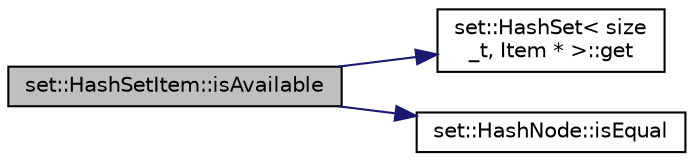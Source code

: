 digraph "set::HashSetItem::isAvailable"
{
 // LATEX_PDF_SIZE
  edge [fontname="Helvetica",fontsize="10",labelfontname="Helvetica",labelfontsize="10"];
  node [fontname="Helvetica",fontsize="10",shape=record];
  rankdir="LR";
  Node0 [label="set::HashSetItem::isAvailable",height=0.2,width=0.4,color="black", fillcolor="grey75", style="filled", fontcolor="black",tooltip="Checking location availability."];
  Node0 -> Node1 [color="midnightblue",fontsize="10",style="solid",fontname="Helvetica"];
  Node1 [label="set::HashSet\< size\l_t, Item * \>::get",height=0.2,width=0.4,color="black", fillcolor="white", style="filled",URL="$classset_1_1HashSet.html#a8de66e60433d68d17eb78c3136e25102",tooltip="Getting an item."];
  Node0 -> Node2 [color="midnightblue",fontsize="10",style="solid",fontname="Helvetica"];
  Node2 [label="set::HashNode::isEqual",height=0.2,width=0.4,color="black", fillcolor="white", style="filled",URL="$classset_1_1HashNode.html#ad4e3edde47b70fa149235885cebc8413",tooltip="Equality check."];
}
